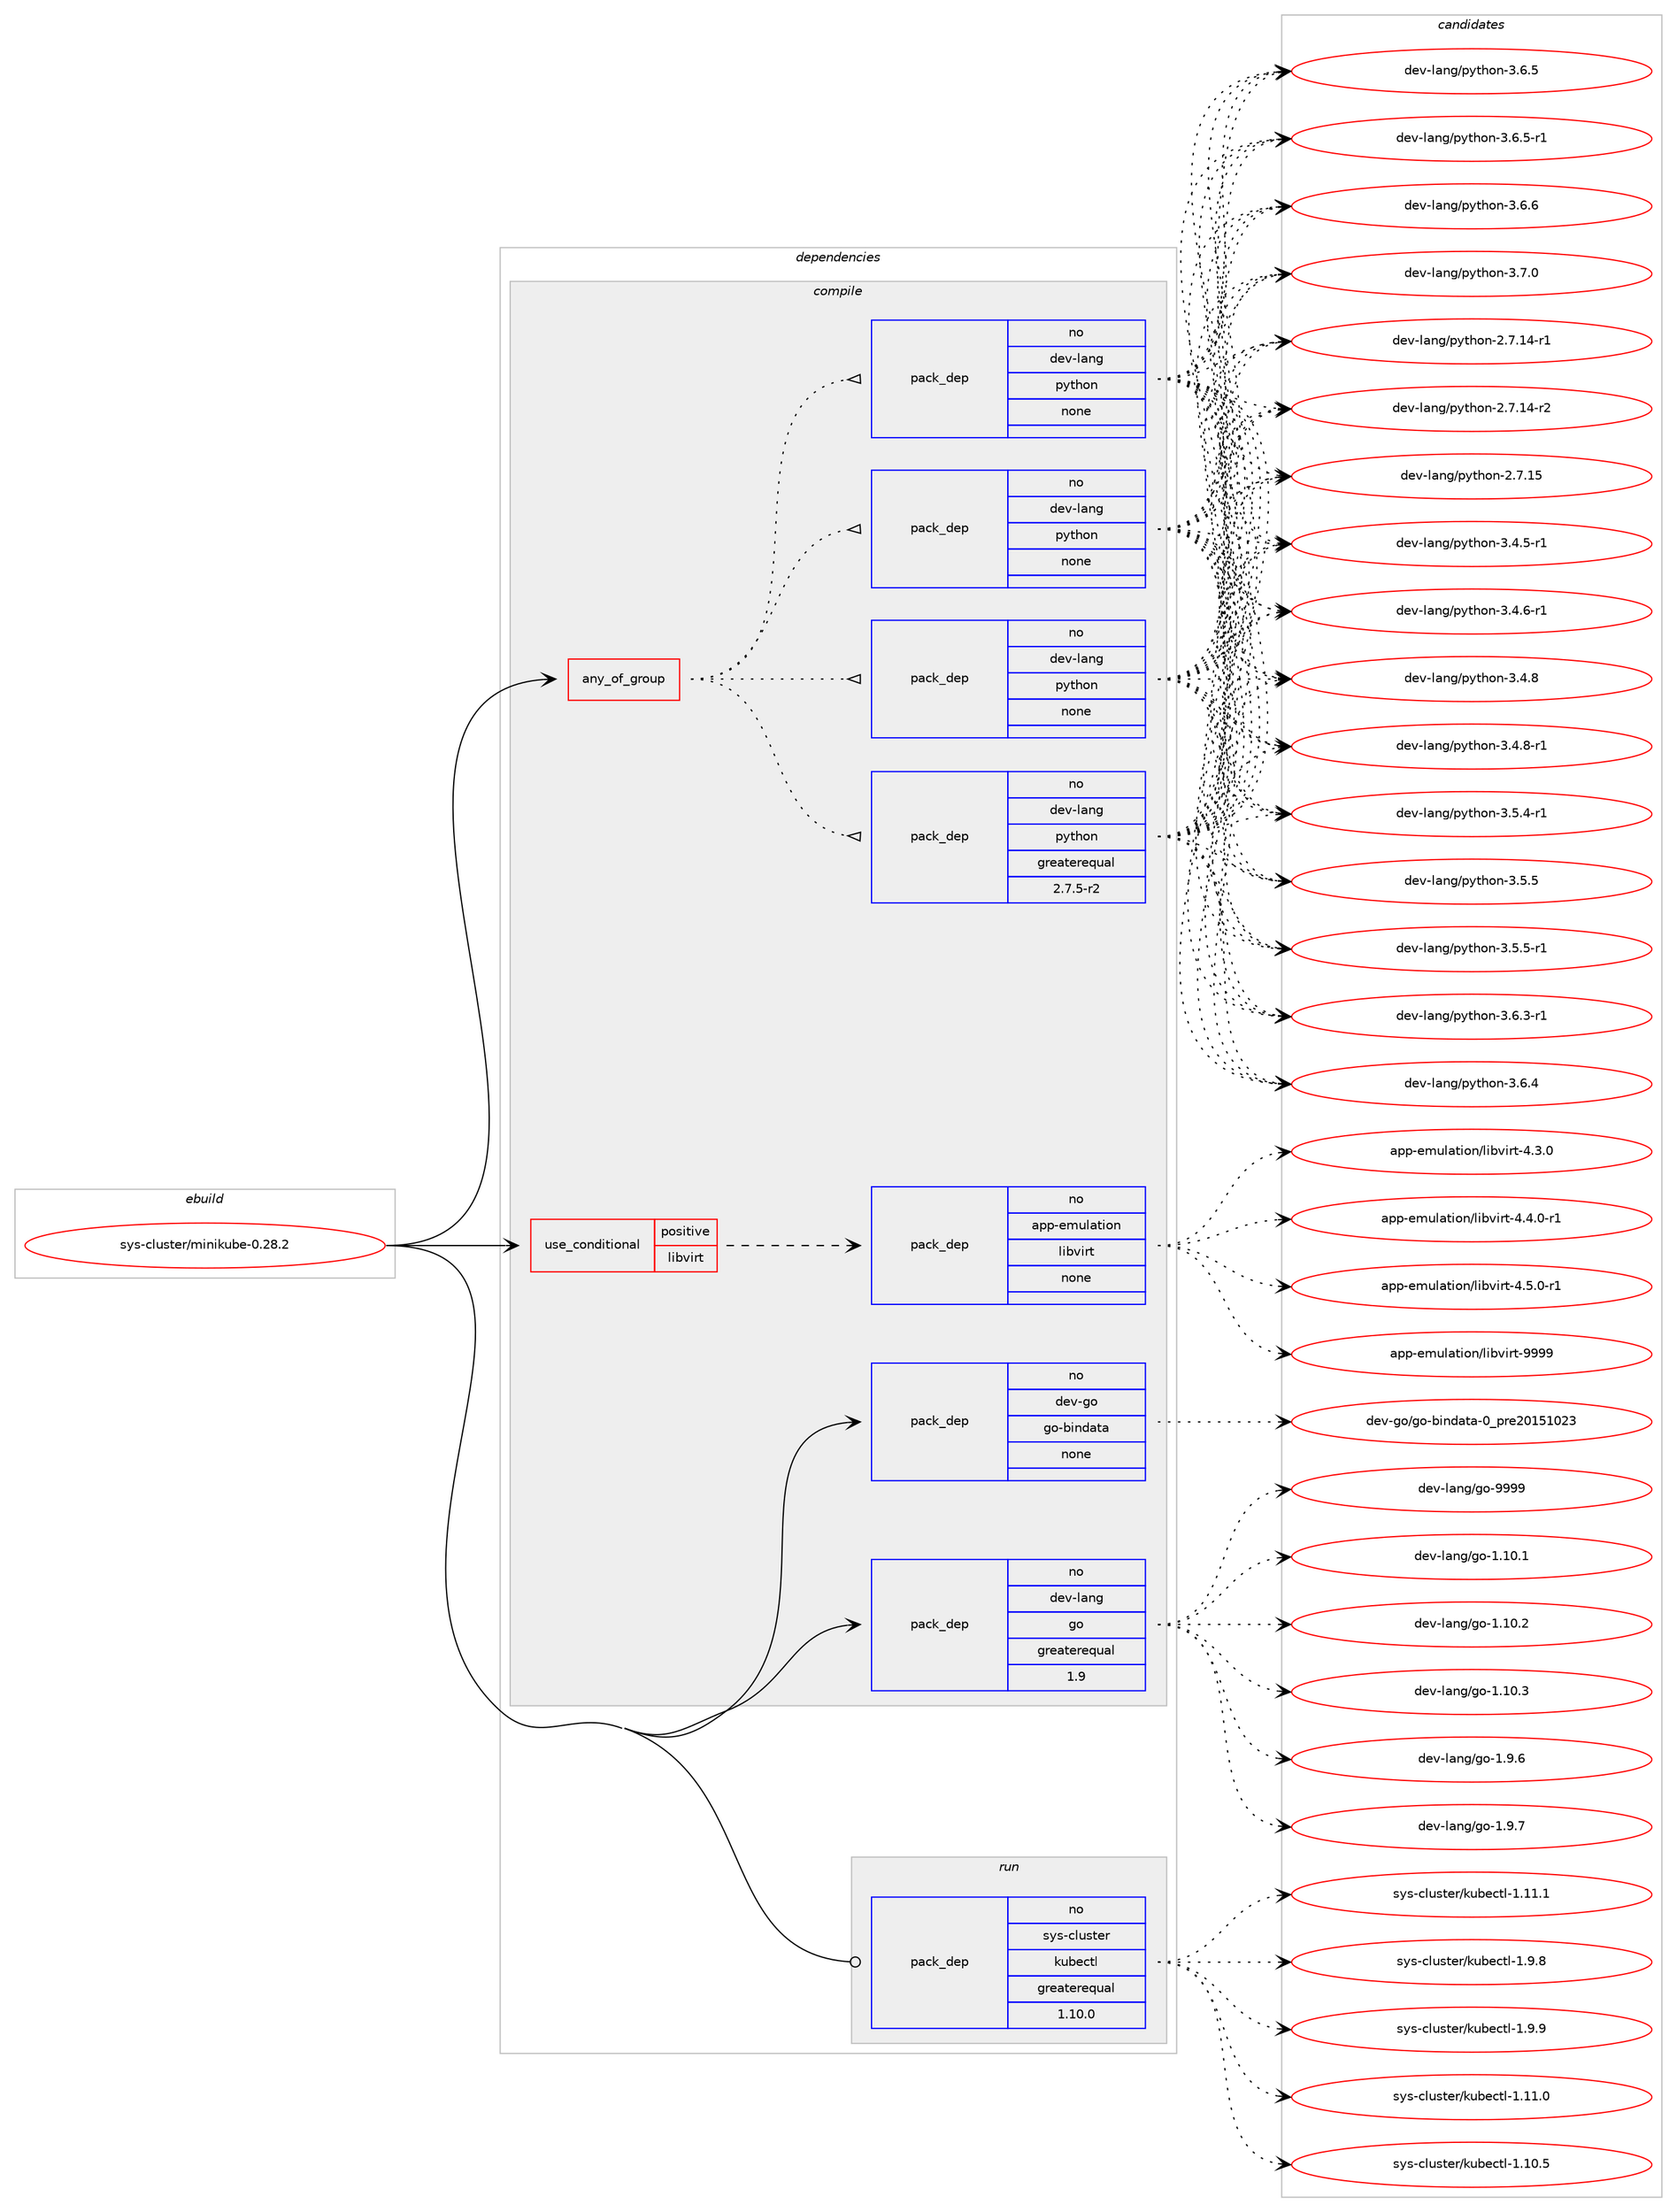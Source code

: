 digraph prolog {

# *************
# Graph options
# *************

newrank=true;
concentrate=true;
compound=true;
graph [rankdir=LR,fontname=Helvetica,fontsize=10,ranksep=1.5];#, ranksep=2.5, nodesep=0.2];
edge  [arrowhead=vee];
node  [fontname=Helvetica,fontsize=10];

# **********
# The ebuild
# **********

subgraph cluster_leftcol {
color=gray;
rank=same;
label=<<i>ebuild</i>>;
id [label="sys-cluster/minikube-0.28.2", color=red, width=4, href="../sys-cluster/minikube-0.28.2.svg"];
}

# ****************
# The dependencies
# ****************

subgraph cluster_midcol {
color=gray;
label=<<i>dependencies</i>>;
subgraph cluster_compile {
fillcolor="#eeeeee";
style=filled;
label=<<i>compile</i>>;
subgraph any48 {
dependency3737 [label=<<TABLE BORDER="0" CELLBORDER="1" CELLSPACING="0" CELLPADDING="4"><TR><TD CELLPADDING="10">any_of_group</TD></TR></TABLE>>, shape=none, color=red];subgraph pack3025 {
dependency3738 [label=<<TABLE BORDER="0" CELLBORDER="1" CELLSPACING="0" CELLPADDING="4" WIDTH="220"><TR><TD ROWSPAN="6" CELLPADDING="30">pack_dep</TD></TR><TR><TD WIDTH="110">no</TD></TR><TR><TD>dev-lang</TD></TR><TR><TD>python</TD></TR><TR><TD>none</TD></TR><TR><TD></TD></TR></TABLE>>, shape=none, color=blue];
}
dependency3737:e -> dependency3738:w [weight=20,style="dotted",arrowhead="oinv"];
subgraph pack3026 {
dependency3739 [label=<<TABLE BORDER="0" CELLBORDER="1" CELLSPACING="0" CELLPADDING="4" WIDTH="220"><TR><TD ROWSPAN="6" CELLPADDING="30">pack_dep</TD></TR><TR><TD WIDTH="110">no</TD></TR><TR><TD>dev-lang</TD></TR><TR><TD>python</TD></TR><TR><TD>none</TD></TR><TR><TD></TD></TR></TABLE>>, shape=none, color=blue];
}
dependency3737:e -> dependency3739:w [weight=20,style="dotted",arrowhead="oinv"];
subgraph pack3027 {
dependency3740 [label=<<TABLE BORDER="0" CELLBORDER="1" CELLSPACING="0" CELLPADDING="4" WIDTH="220"><TR><TD ROWSPAN="6" CELLPADDING="30">pack_dep</TD></TR><TR><TD WIDTH="110">no</TD></TR><TR><TD>dev-lang</TD></TR><TR><TD>python</TD></TR><TR><TD>none</TD></TR><TR><TD></TD></TR></TABLE>>, shape=none, color=blue];
}
dependency3737:e -> dependency3740:w [weight=20,style="dotted",arrowhead="oinv"];
subgraph pack3028 {
dependency3741 [label=<<TABLE BORDER="0" CELLBORDER="1" CELLSPACING="0" CELLPADDING="4" WIDTH="220"><TR><TD ROWSPAN="6" CELLPADDING="30">pack_dep</TD></TR><TR><TD WIDTH="110">no</TD></TR><TR><TD>dev-lang</TD></TR><TR><TD>python</TD></TR><TR><TD>greaterequal</TD></TR><TR><TD>2.7.5-r2</TD></TR></TABLE>>, shape=none, color=blue];
}
dependency3737:e -> dependency3741:w [weight=20,style="dotted",arrowhead="oinv"];
}
id:e -> dependency3737:w [weight=20,style="solid",arrowhead="vee"];
subgraph cond664 {
dependency3742 [label=<<TABLE BORDER="0" CELLBORDER="1" CELLSPACING="0" CELLPADDING="4"><TR><TD ROWSPAN="3" CELLPADDING="10">use_conditional</TD></TR><TR><TD>positive</TD></TR><TR><TD>libvirt</TD></TR></TABLE>>, shape=none, color=red];
subgraph pack3029 {
dependency3743 [label=<<TABLE BORDER="0" CELLBORDER="1" CELLSPACING="0" CELLPADDING="4" WIDTH="220"><TR><TD ROWSPAN="6" CELLPADDING="30">pack_dep</TD></TR><TR><TD WIDTH="110">no</TD></TR><TR><TD>app-emulation</TD></TR><TR><TD>libvirt</TD></TR><TR><TD>none</TD></TR><TR><TD></TD></TR></TABLE>>, shape=none, color=blue];
}
dependency3742:e -> dependency3743:w [weight=20,style="dashed",arrowhead="vee"];
}
id:e -> dependency3742:w [weight=20,style="solid",arrowhead="vee"];
subgraph pack3030 {
dependency3744 [label=<<TABLE BORDER="0" CELLBORDER="1" CELLSPACING="0" CELLPADDING="4" WIDTH="220"><TR><TD ROWSPAN="6" CELLPADDING="30">pack_dep</TD></TR><TR><TD WIDTH="110">no</TD></TR><TR><TD>dev-go</TD></TR><TR><TD>go-bindata</TD></TR><TR><TD>none</TD></TR><TR><TD></TD></TR></TABLE>>, shape=none, color=blue];
}
id:e -> dependency3744:w [weight=20,style="solid",arrowhead="vee"];
subgraph pack3031 {
dependency3745 [label=<<TABLE BORDER="0" CELLBORDER="1" CELLSPACING="0" CELLPADDING="4" WIDTH="220"><TR><TD ROWSPAN="6" CELLPADDING="30">pack_dep</TD></TR><TR><TD WIDTH="110">no</TD></TR><TR><TD>dev-lang</TD></TR><TR><TD>go</TD></TR><TR><TD>greaterequal</TD></TR><TR><TD>1.9</TD></TR></TABLE>>, shape=none, color=blue];
}
id:e -> dependency3745:w [weight=20,style="solid",arrowhead="vee"];
}
subgraph cluster_compileandrun {
fillcolor="#eeeeee";
style=filled;
label=<<i>compile and run</i>>;
}
subgraph cluster_run {
fillcolor="#eeeeee";
style=filled;
label=<<i>run</i>>;
subgraph pack3032 {
dependency3746 [label=<<TABLE BORDER="0" CELLBORDER="1" CELLSPACING="0" CELLPADDING="4" WIDTH="220"><TR><TD ROWSPAN="6" CELLPADDING="30">pack_dep</TD></TR><TR><TD WIDTH="110">no</TD></TR><TR><TD>sys-cluster</TD></TR><TR><TD>kubectl</TD></TR><TR><TD>greaterequal</TD></TR><TR><TD>1.10.0</TD></TR></TABLE>>, shape=none, color=blue];
}
id:e -> dependency3746:w [weight=20,style="solid",arrowhead="odot"];
}
}

# **************
# The candidates
# **************

subgraph cluster_choices {
rank=same;
color=gray;
label=<<i>candidates</i>>;

subgraph choice3025 {
color=black;
nodesep=1;
choice100101118451089711010347112121116104111110455046554649524511449 [label="dev-lang/python-2.7.14-r1", color=red, width=4,href="../dev-lang/python-2.7.14-r1.svg"];
choice100101118451089711010347112121116104111110455046554649524511450 [label="dev-lang/python-2.7.14-r2", color=red, width=4,href="../dev-lang/python-2.7.14-r2.svg"];
choice10010111845108971101034711212111610411111045504655464953 [label="dev-lang/python-2.7.15", color=red, width=4,href="../dev-lang/python-2.7.15.svg"];
choice1001011184510897110103471121211161041111104551465246534511449 [label="dev-lang/python-3.4.5-r1", color=red, width=4,href="../dev-lang/python-3.4.5-r1.svg"];
choice1001011184510897110103471121211161041111104551465246544511449 [label="dev-lang/python-3.4.6-r1", color=red, width=4,href="../dev-lang/python-3.4.6-r1.svg"];
choice100101118451089711010347112121116104111110455146524656 [label="dev-lang/python-3.4.8", color=red, width=4,href="../dev-lang/python-3.4.8.svg"];
choice1001011184510897110103471121211161041111104551465246564511449 [label="dev-lang/python-3.4.8-r1", color=red, width=4,href="../dev-lang/python-3.4.8-r1.svg"];
choice1001011184510897110103471121211161041111104551465346524511449 [label="dev-lang/python-3.5.4-r1", color=red, width=4,href="../dev-lang/python-3.5.4-r1.svg"];
choice100101118451089711010347112121116104111110455146534653 [label="dev-lang/python-3.5.5", color=red, width=4,href="../dev-lang/python-3.5.5.svg"];
choice1001011184510897110103471121211161041111104551465346534511449 [label="dev-lang/python-3.5.5-r1", color=red, width=4,href="../dev-lang/python-3.5.5-r1.svg"];
choice1001011184510897110103471121211161041111104551465446514511449 [label="dev-lang/python-3.6.3-r1", color=red, width=4,href="../dev-lang/python-3.6.3-r1.svg"];
choice100101118451089711010347112121116104111110455146544652 [label="dev-lang/python-3.6.4", color=red, width=4,href="../dev-lang/python-3.6.4.svg"];
choice100101118451089711010347112121116104111110455146544653 [label="dev-lang/python-3.6.5", color=red, width=4,href="../dev-lang/python-3.6.5.svg"];
choice1001011184510897110103471121211161041111104551465446534511449 [label="dev-lang/python-3.6.5-r1", color=red, width=4,href="../dev-lang/python-3.6.5-r1.svg"];
choice100101118451089711010347112121116104111110455146544654 [label="dev-lang/python-3.6.6", color=red, width=4,href="../dev-lang/python-3.6.6.svg"];
choice100101118451089711010347112121116104111110455146554648 [label="dev-lang/python-3.7.0", color=red, width=4,href="../dev-lang/python-3.7.0.svg"];
dependency3738:e -> choice100101118451089711010347112121116104111110455046554649524511449:w [style=dotted,weight="100"];
dependency3738:e -> choice100101118451089711010347112121116104111110455046554649524511450:w [style=dotted,weight="100"];
dependency3738:e -> choice10010111845108971101034711212111610411111045504655464953:w [style=dotted,weight="100"];
dependency3738:e -> choice1001011184510897110103471121211161041111104551465246534511449:w [style=dotted,weight="100"];
dependency3738:e -> choice1001011184510897110103471121211161041111104551465246544511449:w [style=dotted,weight="100"];
dependency3738:e -> choice100101118451089711010347112121116104111110455146524656:w [style=dotted,weight="100"];
dependency3738:e -> choice1001011184510897110103471121211161041111104551465246564511449:w [style=dotted,weight="100"];
dependency3738:e -> choice1001011184510897110103471121211161041111104551465346524511449:w [style=dotted,weight="100"];
dependency3738:e -> choice100101118451089711010347112121116104111110455146534653:w [style=dotted,weight="100"];
dependency3738:e -> choice1001011184510897110103471121211161041111104551465346534511449:w [style=dotted,weight="100"];
dependency3738:e -> choice1001011184510897110103471121211161041111104551465446514511449:w [style=dotted,weight="100"];
dependency3738:e -> choice100101118451089711010347112121116104111110455146544652:w [style=dotted,weight="100"];
dependency3738:e -> choice100101118451089711010347112121116104111110455146544653:w [style=dotted,weight="100"];
dependency3738:e -> choice1001011184510897110103471121211161041111104551465446534511449:w [style=dotted,weight="100"];
dependency3738:e -> choice100101118451089711010347112121116104111110455146544654:w [style=dotted,weight="100"];
dependency3738:e -> choice100101118451089711010347112121116104111110455146554648:w [style=dotted,weight="100"];
}
subgraph choice3026 {
color=black;
nodesep=1;
choice100101118451089711010347112121116104111110455046554649524511449 [label="dev-lang/python-2.7.14-r1", color=red, width=4,href="../dev-lang/python-2.7.14-r1.svg"];
choice100101118451089711010347112121116104111110455046554649524511450 [label="dev-lang/python-2.7.14-r2", color=red, width=4,href="../dev-lang/python-2.7.14-r2.svg"];
choice10010111845108971101034711212111610411111045504655464953 [label="dev-lang/python-2.7.15", color=red, width=4,href="../dev-lang/python-2.7.15.svg"];
choice1001011184510897110103471121211161041111104551465246534511449 [label="dev-lang/python-3.4.5-r1", color=red, width=4,href="../dev-lang/python-3.4.5-r1.svg"];
choice1001011184510897110103471121211161041111104551465246544511449 [label="dev-lang/python-3.4.6-r1", color=red, width=4,href="../dev-lang/python-3.4.6-r1.svg"];
choice100101118451089711010347112121116104111110455146524656 [label="dev-lang/python-3.4.8", color=red, width=4,href="../dev-lang/python-3.4.8.svg"];
choice1001011184510897110103471121211161041111104551465246564511449 [label="dev-lang/python-3.4.8-r1", color=red, width=4,href="../dev-lang/python-3.4.8-r1.svg"];
choice1001011184510897110103471121211161041111104551465346524511449 [label="dev-lang/python-3.5.4-r1", color=red, width=4,href="../dev-lang/python-3.5.4-r1.svg"];
choice100101118451089711010347112121116104111110455146534653 [label="dev-lang/python-3.5.5", color=red, width=4,href="../dev-lang/python-3.5.5.svg"];
choice1001011184510897110103471121211161041111104551465346534511449 [label="dev-lang/python-3.5.5-r1", color=red, width=4,href="../dev-lang/python-3.5.5-r1.svg"];
choice1001011184510897110103471121211161041111104551465446514511449 [label="dev-lang/python-3.6.3-r1", color=red, width=4,href="../dev-lang/python-3.6.3-r1.svg"];
choice100101118451089711010347112121116104111110455146544652 [label="dev-lang/python-3.6.4", color=red, width=4,href="../dev-lang/python-3.6.4.svg"];
choice100101118451089711010347112121116104111110455146544653 [label="dev-lang/python-3.6.5", color=red, width=4,href="../dev-lang/python-3.6.5.svg"];
choice1001011184510897110103471121211161041111104551465446534511449 [label="dev-lang/python-3.6.5-r1", color=red, width=4,href="../dev-lang/python-3.6.5-r1.svg"];
choice100101118451089711010347112121116104111110455146544654 [label="dev-lang/python-3.6.6", color=red, width=4,href="../dev-lang/python-3.6.6.svg"];
choice100101118451089711010347112121116104111110455146554648 [label="dev-lang/python-3.7.0", color=red, width=4,href="../dev-lang/python-3.7.0.svg"];
dependency3739:e -> choice100101118451089711010347112121116104111110455046554649524511449:w [style=dotted,weight="100"];
dependency3739:e -> choice100101118451089711010347112121116104111110455046554649524511450:w [style=dotted,weight="100"];
dependency3739:e -> choice10010111845108971101034711212111610411111045504655464953:w [style=dotted,weight="100"];
dependency3739:e -> choice1001011184510897110103471121211161041111104551465246534511449:w [style=dotted,weight="100"];
dependency3739:e -> choice1001011184510897110103471121211161041111104551465246544511449:w [style=dotted,weight="100"];
dependency3739:e -> choice100101118451089711010347112121116104111110455146524656:w [style=dotted,weight="100"];
dependency3739:e -> choice1001011184510897110103471121211161041111104551465246564511449:w [style=dotted,weight="100"];
dependency3739:e -> choice1001011184510897110103471121211161041111104551465346524511449:w [style=dotted,weight="100"];
dependency3739:e -> choice100101118451089711010347112121116104111110455146534653:w [style=dotted,weight="100"];
dependency3739:e -> choice1001011184510897110103471121211161041111104551465346534511449:w [style=dotted,weight="100"];
dependency3739:e -> choice1001011184510897110103471121211161041111104551465446514511449:w [style=dotted,weight="100"];
dependency3739:e -> choice100101118451089711010347112121116104111110455146544652:w [style=dotted,weight="100"];
dependency3739:e -> choice100101118451089711010347112121116104111110455146544653:w [style=dotted,weight="100"];
dependency3739:e -> choice1001011184510897110103471121211161041111104551465446534511449:w [style=dotted,weight="100"];
dependency3739:e -> choice100101118451089711010347112121116104111110455146544654:w [style=dotted,weight="100"];
dependency3739:e -> choice100101118451089711010347112121116104111110455146554648:w [style=dotted,weight="100"];
}
subgraph choice3027 {
color=black;
nodesep=1;
choice100101118451089711010347112121116104111110455046554649524511449 [label="dev-lang/python-2.7.14-r1", color=red, width=4,href="../dev-lang/python-2.7.14-r1.svg"];
choice100101118451089711010347112121116104111110455046554649524511450 [label="dev-lang/python-2.7.14-r2", color=red, width=4,href="../dev-lang/python-2.7.14-r2.svg"];
choice10010111845108971101034711212111610411111045504655464953 [label="dev-lang/python-2.7.15", color=red, width=4,href="../dev-lang/python-2.7.15.svg"];
choice1001011184510897110103471121211161041111104551465246534511449 [label="dev-lang/python-3.4.5-r1", color=red, width=4,href="../dev-lang/python-3.4.5-r1.svg"];
choice1001011184510897110103471121211161041111104551465246544511449 [label="dev-lang/python-3.4.6-r1", color=red, width=4,href="../dev-lang/python-3.4.6-r1.svg"];
choice100101118451089711010347112121116104111110455146524656 [label="dev-lang/python-3.4.8", color=red, width=4,href="../dev-lang/python-3.4.8.svg"];
choice1001011184510897110103471121211161041111104551465246564511449 [label="dev-lang/python-3.4.8-r1", color=red, width=4,href="../dev-lang/python-3.4.8-r1.svg"];
choice1001011184510897110103471121211161041111104551465346524511449 [label="dev-lang/python-3.5.4-r1", color=red, width=4,href="../dev-lang/python-3.5.4-r1.svg"];
choice100101118451089711010347112121116104111110455146534653 [label="dev-lang/python-3.5.5", color=red, width=4,href="../dev-lang/python-3.5.5.svg"];
choice1001011184510897110103471121211161041111104551465346534511449 [label="dev-lang/python-3.5.5-r1", color=red, width=4,href="../dev-lang/python-3.5.5-r1.svg"];
choice1001011184510897110103471121211161041111104551465446514511449 [label="dev-lang/python-3.6.3-r1", color=red, width=4,href="../dev-lang/python-3.6.3-r1.svg"];
choice100101118451089711010347112121116104111110455146544652 [label="dev-lang/python-3.6.4", color=red, width=4,href="../dev-lang/python-3.6.4.svg"];
choice100101118451089711010347112121116104111110455146544653 [label="dev-lang/python-3.6.5", color=red, width=4,href="../dev-lang/python-3.6.5.svg"];
choice1001011184510897110103471121211161041111104551465446534511449 [label="dev-lang/python-3.6.5-r1", color=red, width=4,href="../dev-lang/python-3.6.5-r1.svg"];
choice100101118451089711010347112121116104111110455146544654 [label="dev-lang/python-3.6.6", color=red, width=4,href="../dev-lang/python-3.6.6.svg"];
choice100101118451089711010347112121116104111110455146554648 [label="dev-lang/python-3.7.0", color=red, width=4,href="../dev-lang/python-3.7.0.svg"];
dependency3740:e -> choice100101118451089711010347112121116104111110455046554649524511449:w [style=dotted,weight="100"];
dependency3740:e -> choice100101118451089711010347112121116104111110455046554649524511450:w [style=dotted,weight="100"];
dependency3740:e -> choice10010111845108971101034711212111610411111045504655464953:w [style=dotted,weight="100"];
dependency3740:e -> choice1001011184510897110103471121211161041111104551465246534511449:w [style=dotted,weight="100"];
dependency3740:e -> choice1001011184510897110103471121211161041111104551465246544511449:w [style=dotted,weight="100"];
dependency3740:e -> choice100101118451089711010347112121116104111110455146524656:w [style=dotted,weight="100"];
dependency3740:e -> choice1001011184510897110103471121211161041111104551465246564511449:w [style=dotted,weight="100"];
dependency3740:e -> choice1001011184510897110103471121211161041111104551465346524511449:w [style=dotted,weight="100"];
dependency3740:e -> choice100101118451089711010347112121116104111110455146534653:w [style=dotted,weight="100"];
dependency3740:e -> choice1001011184510897110103471121211161041111104551465346534511449:w [style=dotted,weight="100"];
dependency3740:e -> choice1001011184510897110103471121211161041111104551465446514511449:w [style=dotted,weight="100"];
dependency3740:e -> choice100101118451089711010347112121116104111110455146544652:w [style=dotted,weight="100"];
dependency3740:e -> choice100101118451089711010347112121116104111110455146544653:w [style=dotted,weight="100"];
dependency3740:e -> choice1001011184510897110103471121211161041111104551465446534511449:w [style=dotted,weight="100"];
dependency3740:e -> choice100101118451089711010347112121116104111110455146544654:w [style=dotted,weight="100"];
dependency3740:e -> choice100101118451089711010347112121116104111110455146554648:w [style=dotted,weight="100"];
}
subgraph choice3028 {
color=black;
nodesep=1;
choice100101118451089711010347112121116104111110455046554649524511449 [label="dev-lang/python-2.7.14-r1", color=red, width=4,href="../dev-lang/python-2.7.14-r1.svg"];
choice100101118451089711010347112121116104111110455046554649524511450 [label="dev-lang/python-2.7.14-r2", color=red, width=4,href="../dev-lang/python-2.7.14-r2.svg"];
choice10010111845108971101034711212111610411111045504655464953 [label="dev-lang/python-2.7.15", color=red, width=4,href="../dev-lang/python-2.7.15.svg"];
choice1001011184510897110103471121211161041111104551465246534511449 [label="dev-lang/python-3.4.5-r1", color=red, width=4,href="../dev-lang/python-3.4.5-r1.svg"];
choice1001011184510897110103471121211161041111104551465246544511449 [label="dev-lang/python-3.4.6-r1", color=red, width=4,href="../dev-lang/python-3.4.6-r1.svg"];
choice100101118451089711010347112121116104111110455146524656 [label="dev-lang/python-3.4.8", color=red, width=4,href="../dev-lang/python-3.4.8.svg"];
choice1001011184510897110103471121211161041111104551465246564511449 [label="dev-lang/python-3.4.8-r1", color=red, width=4,href="../dev-lang/python-3.4.8-r1.svg"];
choice1001011184510897110103471121211161041111104551465346524511449 [label="dev-lang/python-3.5.4-r1", color=red, width=4,href="../dev-lang/python-3.5.4-r1.svg"];
choice100101118451089711010347112121116104111110455146534653 [label="dev-lang/python-3.5.5", color=red, width=4,href="../dev-lang/python-3.5.5.svg"];
choice1001011184510897110103471121211161041111104551465346534511449 [label="dev-lang/python-3.5.5-r1", color=red, width=4,href="../dev-lang/python-3.5.5-r1.svg"];
choice1001011184510897110103471121211161041111104551465446514511449 [label="dev-lang/python-3.6.3-r1", color=red, width=4,href="../dev-lang/python-3.6.3-r1.svg"];
choice100101118451089711010347112121116104111110455146544652 [label="dev-lang/python-3.6.4", color=red, width=4,href="../dev-lang/python-3.6.4.svg"];
choice100101118451089711010347112121116104111110455146544653 [label="dev-lang/python-3.6.5", color=red, width=4,href="../dev-lang/python-3.6.5.svg"];
choice1001011184510897110103471121211161041111104551465446534511449 [label="dev-lang/python-3.6.5-r1", color=red, width=4,href="../dev-lang/python-3.6.5-r1.svg"];
choice100101118451089711010347112121116104111110455146544654 [label="dev-lang/python-3.6.6", color=red, width=4,href="../dev-lang/python-3.6.6.svg"];
choice100101118451089711010347112121116104111110455146554648 [label="dev-lang/python-3.7.0", color=red, width=4,href="../dev-lang/python-3.7.0.svg"];
dependency3741:e -> choice100101118451089711010347112121116104111110455046554649524511449:w [style=dotted,weight="100"];
dependency3741:e -> choice100101118451089711010347112121116104111110455046554649524511450:w [style=dotted,weight="100"];
dependency3741:e -> choice10010111845108971101034711212111610411111045504655464953:w [style=dotted,weight="100"];
dependency3741:e -> choice1001011184510897110103471121211161041111104551465246534511449:w [style=dotted,weight="100"];
dependency3741:e -> choice1001011184510897110103471121211161041111104551465246544511449:w [style=dotted,weight="100"];
dependency3741:e -> choice100101118451089711010347112121116104111110455146524656:w [style=dotted,weight="100"];
dependency3741:e -> choice1001011184510897110103471121211161041111104551465246564511449:w [style=dotted,weight="100"];
dependency3741:e -> choice1001011184510897110103471121211161041111104551465346524511449:w [style=dotted,weight="100"];
dependency3741:e -> choice100101118451089711010347112121116104111110455146534653:w [style=dotted,weight="100"];
dependency3741:e -> choice1001011184510897110103471121211161041111104551465346534511449:w [style=dotted,weight="100"];
dependency3741:e -> choice1001011184510897110103471121211161041111104551465446514511449:w [style=dotted,weight="100"];
dependency3741:e -> choice100101118451089711010347112121116104111110455146544652:w [style=dotted,weight="100"];
dependency3741:e -> choice100101118451089711010347112121116104111110455146544653:w [style=dotted,weight="100"];
dependency3741:e -> choice1001011184510897110103471121211161041111104551465446534511449:w [style=dotted,weight="100"];
dependency3741:e -> choice100101118451089711010347112121116104111110455146544654:w [style=dotted,weight="100"];
dependency3741:e -> choice100101118451089711010347112121116104111110455146554648:w [style=dotted,weight="100"];
}
subgraph choice3029 {
color=black;
nodesep=1;
choice9711211245101109117108971161051111104710810598118105114116455246514648 [label="app-emulation/libvirt-4.3.0", color=red, width=4,href="../app-emulation/libvirt-4.3.0.svg"];
choice97112112451011091171089711610511111047108105981181051141164552465246484511449 [label="app-emulation/libvirt-4.4.0-r1", color=red, width=4,href="../app-emulation/libvirt-4.4.0-r1.svg"];
choice97112112451011091171089711610511111047108105981181051141164552465346484511449 [label="app-emulation/libvirt-4.5.0-r1", color=red, width=4,href="../app-emulation/libvirt-4.5.0-r1.svg"];
choice97112112451011091171089711610511111047108105981181051141164557575757 [label="app-emulation/libvirt-9999", color=red, width=4,href="../app-emulation/libvirt-9999.svg"];
dependency3743:e -> choice9711211245101109117108971161051111104710810598118105114116455246514648:w [style=dotted,weight="100"];
dependency3743:e -> choice97112112451011091171089711610511111047108105981181051141164552465246484511449:w [style=dotted,weight="100"];
dependency3743:e -> choice97112112451011091171089711610511111047108105981181051141164552465346484511449:w [style=dotted,weight="100"];
dependency3743:e -> choice97112112451011091171089711610511111047108105981181051141164557575757:w [style=dotted,weight="100"];
}
subgraph choice3030 {
color=black;
nodesep=1;
choice1001011184510311147103111459810511010097116974548951121141015048495349485051 [label="dev-go/go-bindata-0_pre20151023", color=red, width=4,href="../dev-go/go-bindata-0_pre20151023.svg"];
dependency3744:e -> choice1001011184510311147103111459810511010097116974548951121141015048495349485051:w [style=dotted,weight="100"];
}
subgraph choice3031 {
color=black;
nodesep=1;
choice10010111845108971101034710311145494649484649 [label="dev-lang/go-1.10.1", color=red, width=4,href="../dev-lang/go-1.10.1.svg"];
choice10010111845108971101034710311145494649484650 [label="dev-lang/go-1.10.2", color=red, width=4,href="../dev-lang/go-1.10.2.svg"];
choice10010111845108971101034710311145494649484651 [label="dev-lang/go-1.10.3", color=red, width=4,href="../dev-lang/go-1.10.3.svg"];
choice100101118451089711010347103111454946574654 [label="dev-lang/go-1.9.6", color=red, width=4,href="../dev-lang/go-1.9.6.svg"];
choice100101118451089711010347103111454946574655 [label="dev-lang/go-1.9.7", color=red, width=4,href="../dev-lang/go-1.9.7.svg"];
choice1001011184510897110103471031114557575757 [label="dev-lang/go-9999", color=red, width=4,href="../dev-lang/go-9999.svg"];
dependency3745:e -> choice10010111845108971101034710311145494649484649:w [style=dotted,weight="100"];
dependency3745:e -> choice10010111845108971101034710311145494649484650:w [style=dotted,weight="100"];
dependency3745:e -> choice10010111845108971101034710311145494649484651:w [style=dotted,weight="100"];
dependency3745:e -> choice100101118451089711010347103111454946574654:w [style=dotted,weight="100"];
dependency3745:e -> choice100101118451089711010347103111454946574655:w [style=dotted,weight="100"];
dependency3745:e -> choice1001011184510897110103471031114557575757:w [style=dotted,weight="100"];
}
subgraph choice3032 {
color=black;
nodesep=1;
choice115121115459910811711511610111447107117981019911610845494649494648 [label="sys-cluster/kubectl-1.11.0", color=red, width=4,href="../sys-cluster/kubectl-1.11.0.svg"];
choice115121115459910811711511610111447107117981019911610845494649484653 [label="sys-cluster/kubectl-1.10.5", color=red, width=4,href="../sys-cluster/kubectl-1.10.5.svg"];
choice115121115459910811711511610111447107117981019911610845494649494649 [label="sys-cluster/kubectl-1.11.1", color=red, width=4,href="../sys-cluster/kubectl-1.11.1.svg"];
choice1151211154599108117115116101114471071179810199116108454946574656 [label="sys-cluster/kubectl-1.9.8", color=red, width=4,href="../sys-cluster/kubectl-1.9.8.svg"];
choice1151211154599108117115116101114471071179810199116108454946574657 [label="sys-cluster/kubectl-1.9.9", color=red, width=4,href="../sys-cluster/kubectl-1.9.9.svg"];
dependency3746:e -> choice115121115459910811711511610111447107117981019911610845494649494648:w [style=dotted,weight="100"];
dependency3746:e -> choice115121115459910811711511610111447107117981019911610845494649484653:w [style=dotted,weight="100"];
dependency3746:e -> choice115121115459910811711511610111447107117981019911610845494649494649:w [style=dotted,weight="100"];
dependency3746:e -> choice1151211154599108117115116101114471071179810199116108454946574656:w [style=dotted,weight="100"];
dependency3746:e -> choice1151211154599108117115116101114471071179810199116108454946574657:w [style=dotted,weight="100"];
}
}

}
